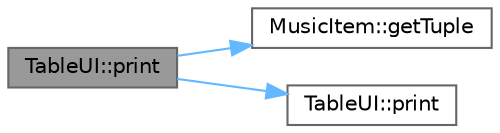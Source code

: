 digraph "TableUI::print"
{
 // LATEX_PDF_SIZE
  bgcolor="transparent";
  edge [fontname=Helvetica,fontsize=10,labelfontname=Helvetica,labelfontsize=10];
  node [fontname=Helvetica,fontsize=10,shape=box,height=0.2,width=0.4];
  rankdir="LR";
  Node1 [id="Node000001",label="TableUI::print",height=0.2,width=0.4,color="gray40", fillcolor="grey60", style="filled", fontcolor="black",tooltip="In ra bảng từ một danh sách các mặt hàng âm nhạc."];
  Node1 -> Node2 [id="edge1_Node000001_Node000002",color="steelblue1",style="solid",tooltip=" "];
  Node2 [id="Node000002",label="MusicItem::getTuple",height=0.2,width=0.4,color="grey40", fillcolor="white", style="filled",URL="$class_music_item.html#a965e0a034356724455102d7bd3cb7774",tooltip="Lấy một vector chứa các giá trị của các thuộc tính của mặt hàng, dùng để hiển thị trong bảng."];
  Node1 -> Node3 [id="edge2_Node000001_Node000003",color="steelblue1",style="solid",tooltip=" "];
  Node3 [id="Node000003",label="TableUI::print",height=0.2,width=0.4,color="grey40", fillcolor="white", style="filled",URL="$class_table_u_i.html#a7780bfa2c06d1e17fbe58cc8e7081c84",tooltip="In ra bảng từ một danh sách các hàng (tuples), mỗi hàng là một vector chuỗi."];
}
